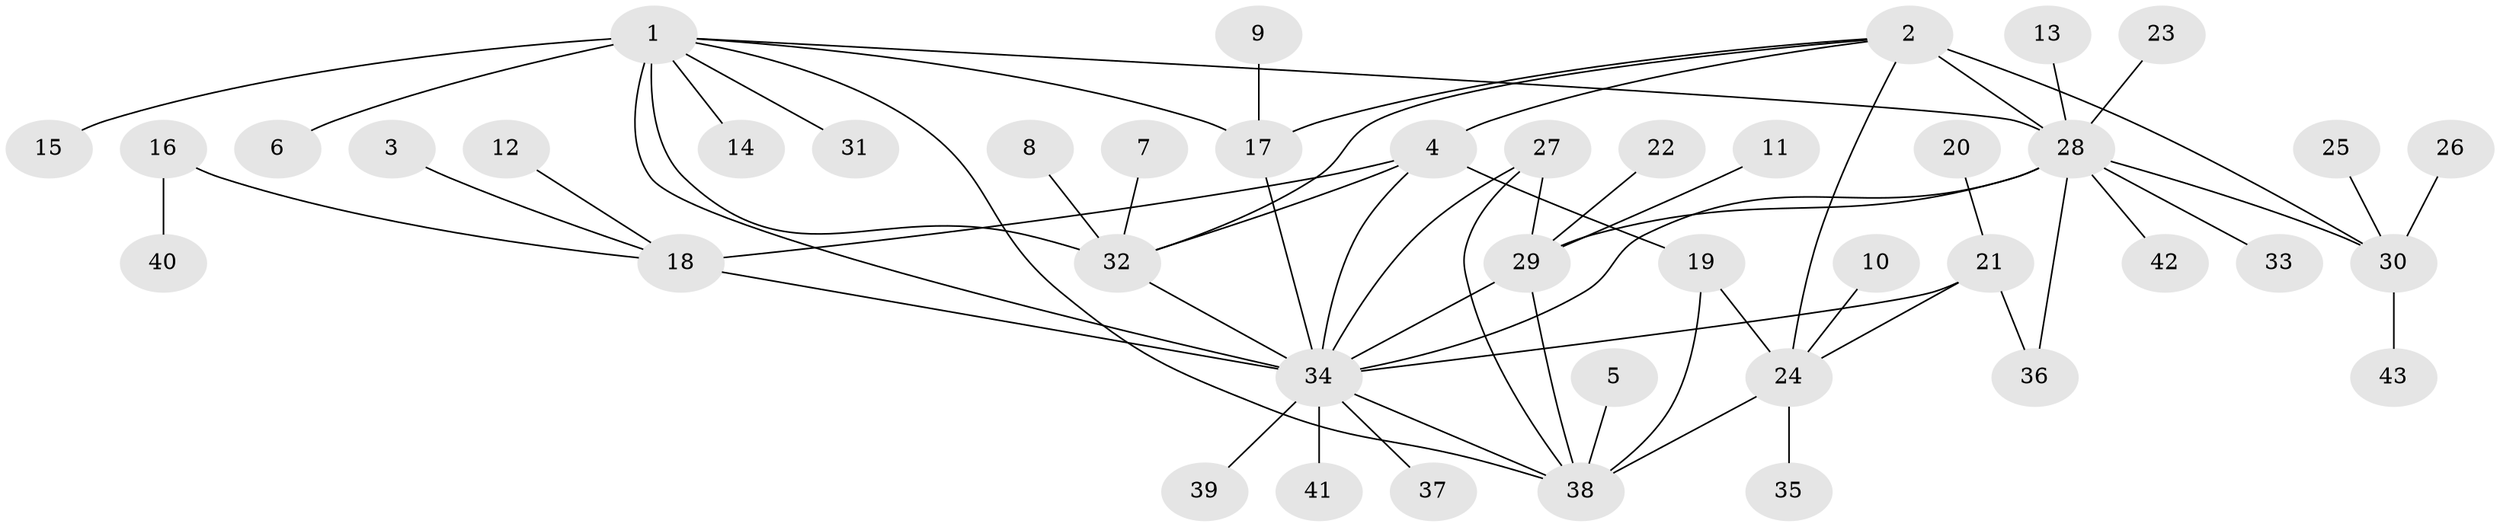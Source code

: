 // original degree distribution, {8: 0.047058823529411764, 4: 0.047058823529411764, 10: 0.011764705882352941, 5: 0.07058823529411765, 6: 0.07058823529411765, 7: 0.011764705882352941, 9: 0.011764705882352941, 1: 0.5294117647058824, 2: 0.1411764705882353, 3: 0.058823529411764705}
// Generated by graph-tools (version 1.1) at 2025/26/03/09/25 03:26:39]
// undirected, 43 vertices, 61 edges
graph export_dot {
graph [start="1"]
  node [color=gray90,style=filled];
  1;
  2;
  3;
  4;
  5;
  6;
  7;
  8;
  9;
  10;
  11;
  12;
  13;
  14;
  15;
  16;
  17;
  18;
  19;
  20;
  21;
  22;
  23;
  24;
  25;
  26;
  27;
  28;
  29;
  30;
  31;
  32;
  33;
  34;
  35;
  36;
  37;
  38;
  39;
  40;
  41;
  42;
  43;
  1 -- 6 [weight=1.0];
  1 -- 14 [weight=1.0];
  1 -- 15 [weight=1.0];
  1 -- 17 [weight=1.0];
  1 -- 28 [weight=1.0];
  1 -- 31 [weight=1.0];
  1 -- 32 [weight=3.0];
  1 -- 34 [weight=1.0];
  1 -- 38 [weight=1.0];
  2 -- 4 [weight=1.0];
  2 -- 17 [weight=1.0];
  2 -- 24 [weight=1.0];
  2 -- 28 [weight=2.0];
  2 -- 30 [weight=2.0];
  2 -- 32 [weight=1.0];
  3 -- 18 [weight=1.0];
  4 -- 18 [weight=1.0];
  4 -- 19 [weight=1.0];
  4 -- 32 [weight=1.0];
  4 -- 34 [weight=2.0];
  5 -- 38 [weight=1.0];
  7 -- 32 [weight=1.0];
  8 -- 32 [weight=1.0];
  9 -- 17 [weight=1.0];
  10 -- 24 [weight=1.0];
  11 -- 29 [weight=1.0];
  12 -- 18 [weight=1.0];
  13 -- 28 [weight=1.0];
  16 -- 18 [weight=1.0];
  16 -- 40 [weight=1.0];
  17 -- 34 [weight=1.0];
  18 -- 34 [weight=2.0];
  19 -- 24 [weight=2.0];
  19 -- 38 [weight=2.0];
  20 -- 21 [weight=1.0];
  21 -- 24 [weight=1.0];
  21 -- 34 [weight=1.0];
  21 -- 36 [weight=1.0];
  22 -- 29 [weight=1.0];
  23 -- 28 [weight=1.0];
  24 -- 35 [weight=1.0];
  24 -- 38 [weight=1.0];
  25 -- 30 [weight=1.0];
  26 -- 30 [weight=1.0];
  27 -- 29 [weight=1.0];
  27 -- 34 [weight=1.0];
  27 -- 38 [weight=1.0];
  28 -- 29 [weight=1.0];
  28 -- 30 [weight=1.0];
  28 -- 33 [weight=1.0];
  28 -- 34 [weight=1.0];
  28 -- 36 [weight=1.0];
  28 -- 42 [weight=1.0];
  29 -- 34 [weight=1.0];
  29 -- 38 [weight=1.0];
  30 -- 43 [weight=1.0];
  32 -- 34 [weight=1.0];
  34 -- 37 [weight=1.0];
  34 -- 38 [weight=1.0];
  34 -- 39 [weight=1.0];
  34 -- 41 [weight=1.0];
}
